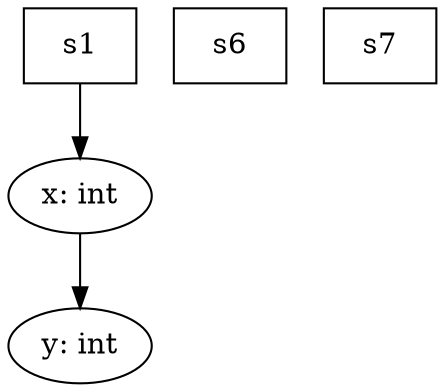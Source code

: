 digraph Env {1 [shape="box", label="s1"];
6 [shape="box", label="s6"];
7 [shape="box", label="s7"];
5 [label="x: int"];
4 [label="y: int"];
5 -> 4 [label=""];
1 -> 5;
}